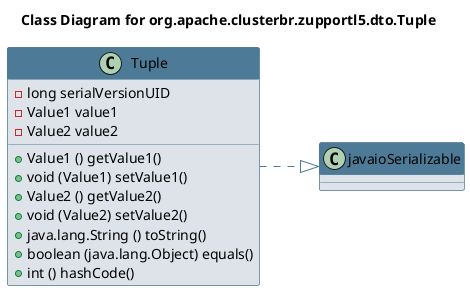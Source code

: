 @startuml 
skinparam class { 
 BackgroundColor #DEE3E9 
 ArrowColor #4D7A97 
 BorderColor #4D7A97 
}
left to right direction 
title Class Diagram for org.apache.clusterbr.zupportl5.dto.Tuple
skinparam titleBackgroundColor White
skinparam classHeaderBackgroundColor #4D7A97 
skinparam stereotypeCBackgroundColor #F8981D 

class Tuple {
 - long serialVersionUID
 - Value1 value1
 - Value2 value2
 + Value1 () getValue1()
 + void (Value1) setValue1()
 + Value2 () getValue2()
 + void (Value2) setValue2()
 + java.lang.String () toString()
 + boolean (java.lang.Object) equals()
 + int () hashCode()
}
Tuple ..|> javaioSerializable
@enduml